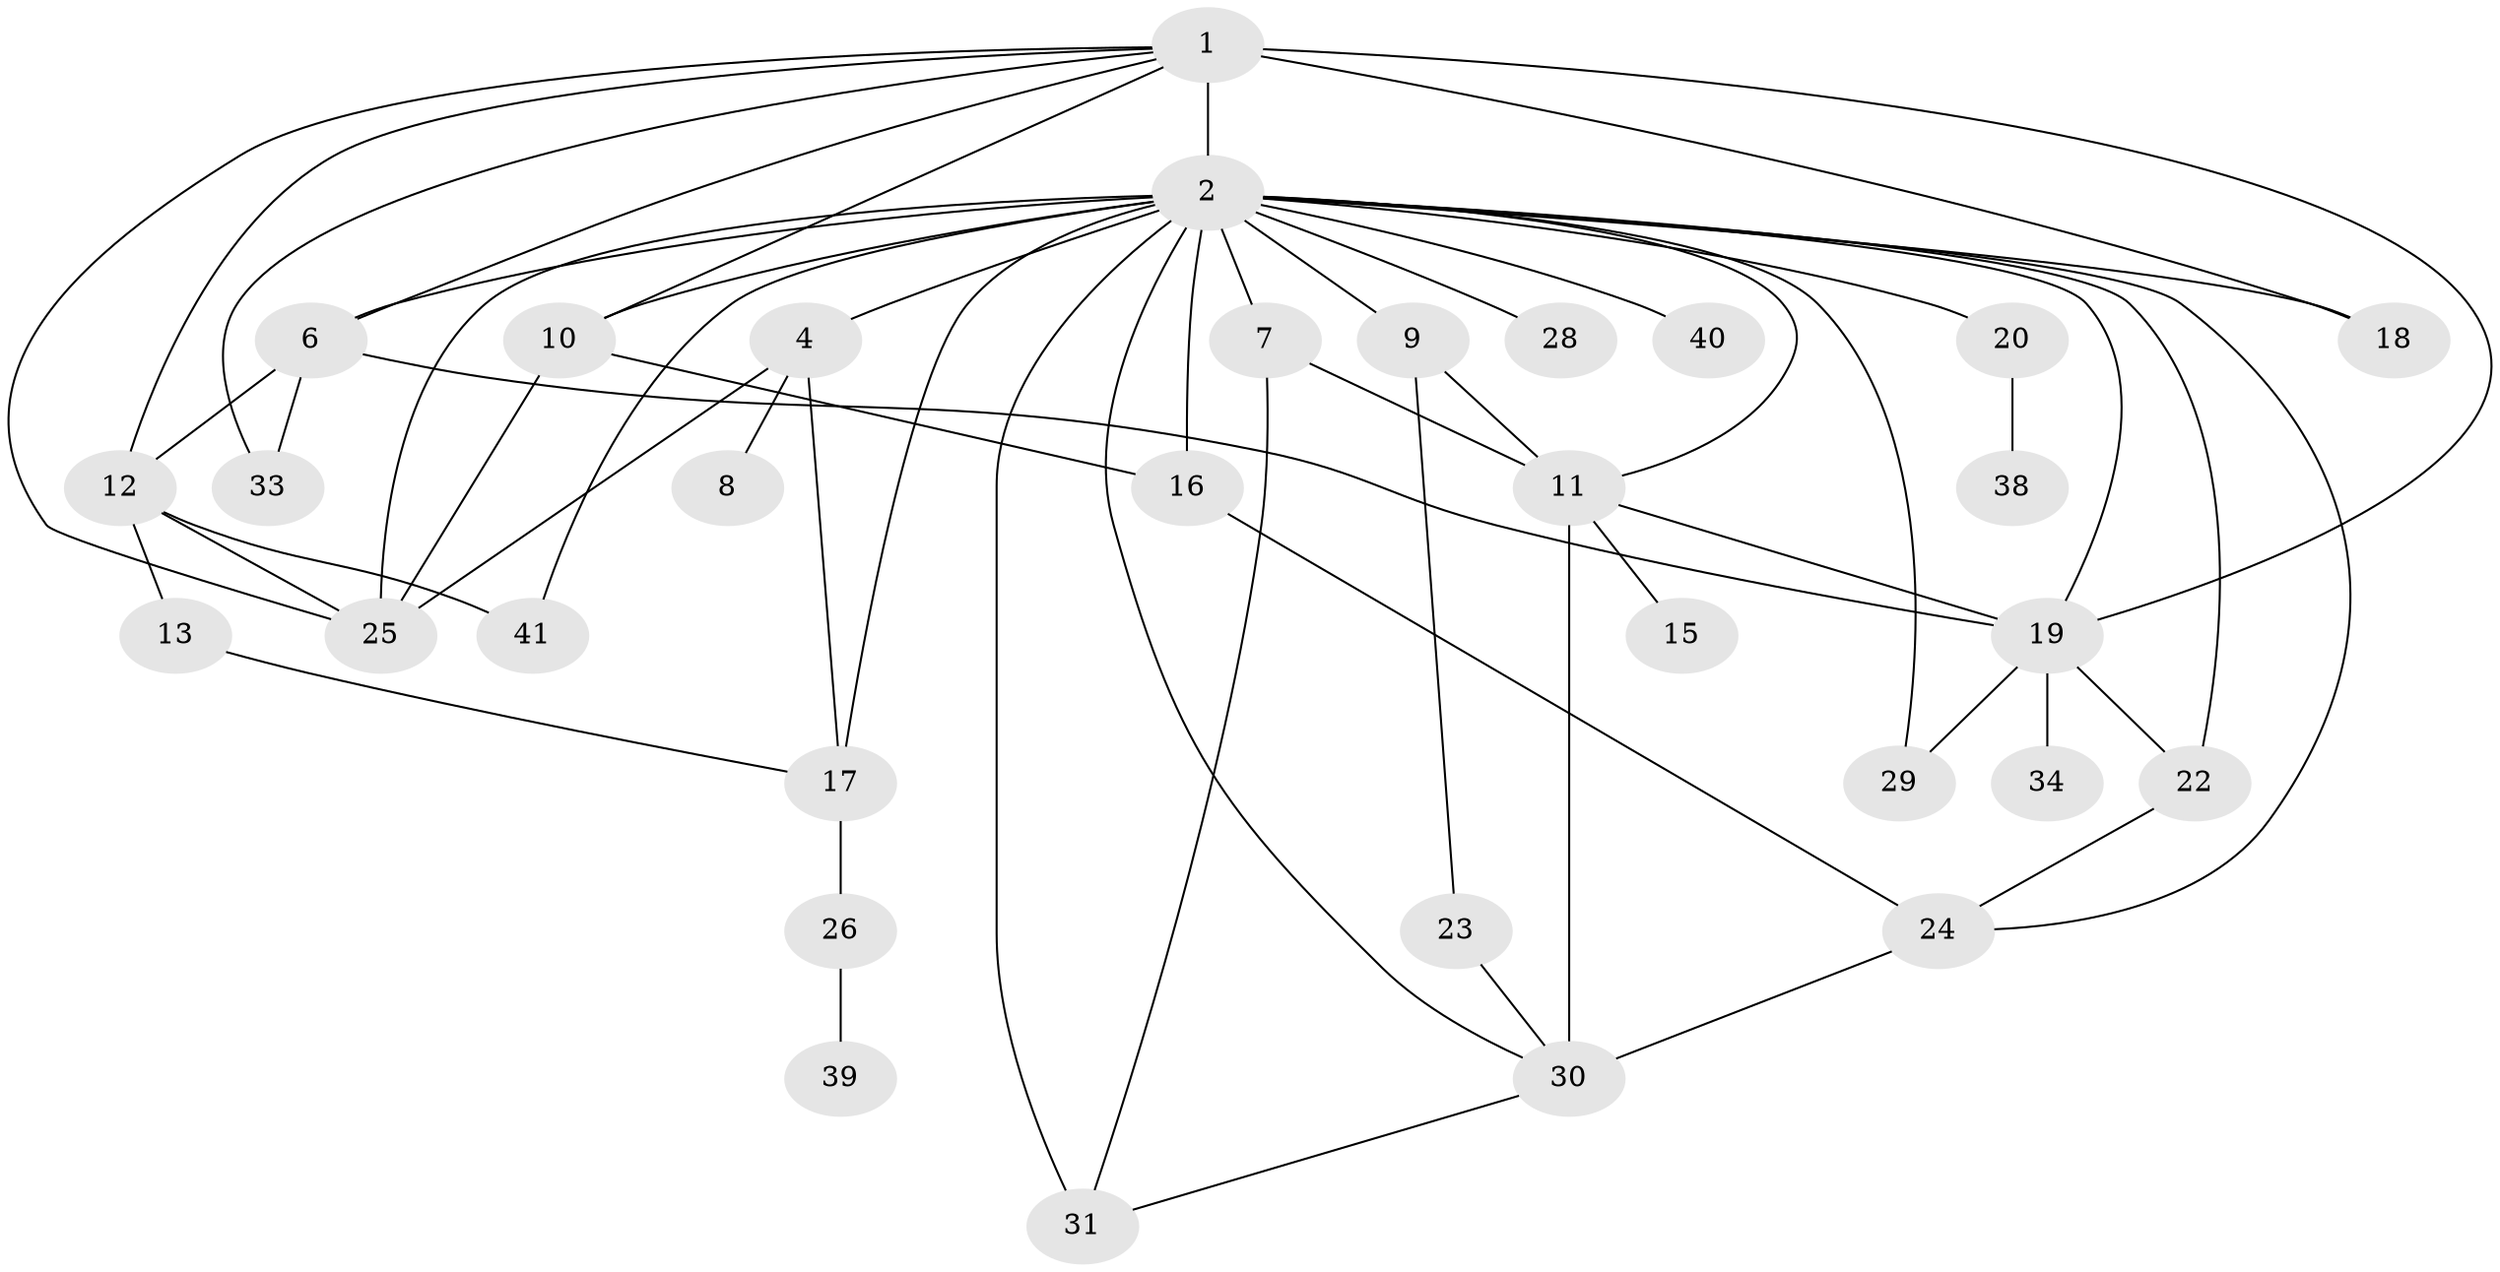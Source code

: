 // original degree distribution, {1: 0.23529411764705882, 5: 0.09558823529411764, 3: 0.21323529411764705, 4: 0.10294117647058823, 2: 0.27205882352941174, 0: 0.04411764705882353, 7: 0.014705882352941176, 6: 0.022058823529411766}
// Generated by graph-tools (version 1.1) at 2025/48/03/04/25 22:48:23]
// undirected, 32 vertices, 58 edges
graph export_dot {
  node [color=gray90,style=filled];
  1;
  2;
  4;
  6;
  7;
  8;
  9;
  10;
  11;
  12;
  13;
  15;
  16;
  17;
  18;
  19;
  20;
  22;
  23;
  24;
  25;
  26;
  28;
  29;
  30;
  31;
  33;
  34;
  38;
  39;
  40;
  41;
  1 -- 2 [weight=4.0];
  1 -- 6 [weight=1.0];
  1 -- 10 [weight=1.0];
  1 -- 12 [weight=1.0];
  1 -- 18 [weight=1.0];
  1 -- 19 [weight=1.0];
  1 -- 25 [weight=1.0];
  1 -- 33 [weight=1.0];
  2 -- 4 [weight=2.0];
  2 -- 6 [weight=3.0];
  2 -- 7 [weight=2.0];
  2 -- 9 [weight=2.0];
  2 -- 10 [weight=2.0];
  2 -- 11 [weight=1.0];
  2 -- 16 [weight=1.0];
  2 -- 17 [weight=1.0];
  2 -- 18 [weight=4.0];
  2 -- 19 [weight=1.0];
  2 -- 20 [weight=1.0];
  2 -- 22 [weight=1.0];
  2 -- 24 [weight=1.0];
  2 -- 25 [weight=2.0];
  2 -- 28 [weight=1.0];
  2 -- 29 [weight=3.0];
  2 -- 30 [weight=1.0];
  2 -- 31 [weight=2.0];
  2 -- 40 [weight=1.0];
  2 -- 41 [weight=1.0];
  4 -- 8 [weight=1.0];
  4 -- 17 [weight=1.0];
  4 -- 25 [weight=1.0];
  6 -- 12 [weight=1.0];
  6 -- 19 [weight=1.0];
  6 -- 33 [weight=1.0];
  7 -- 11 [weight=1.0];
  7 -- 31 [weight=1.0];
  9 -- 11 [weight=1.0];
  9 -- 23 [weight=1.0];
  10 -- 16 [weight=1.0];
  10 -- 25 [weight=1.0];
  11 -- 15 [weight=1.0];
  11 -- 19 [weight=1.0];
  11 -- 30 [weight=3.0];
  12 -- 13 [weight=1.0];
  12 -- 25 [weight=2.0];
  12 -- 41 [weight=1.0];
  13 -- 17 [weight=1.0];
  16 -- 24 [weight=1.0];
  17 -- 26 [weight=1.0];
  19 -- 22 [weight=1.0];
  19 -- 29 [weight=1.0];
  19 -- 34 [weight=1.0];
  20 -- 38 [weight=1.0];
  22 -- 24 [weight=1.0];
  23 -- 30 [weight=1.0];
  24 -- 30 [weight=1.0];
  26 -- 39 [weight=1.0];
  30 -- 31 [weight=1.0];
}
